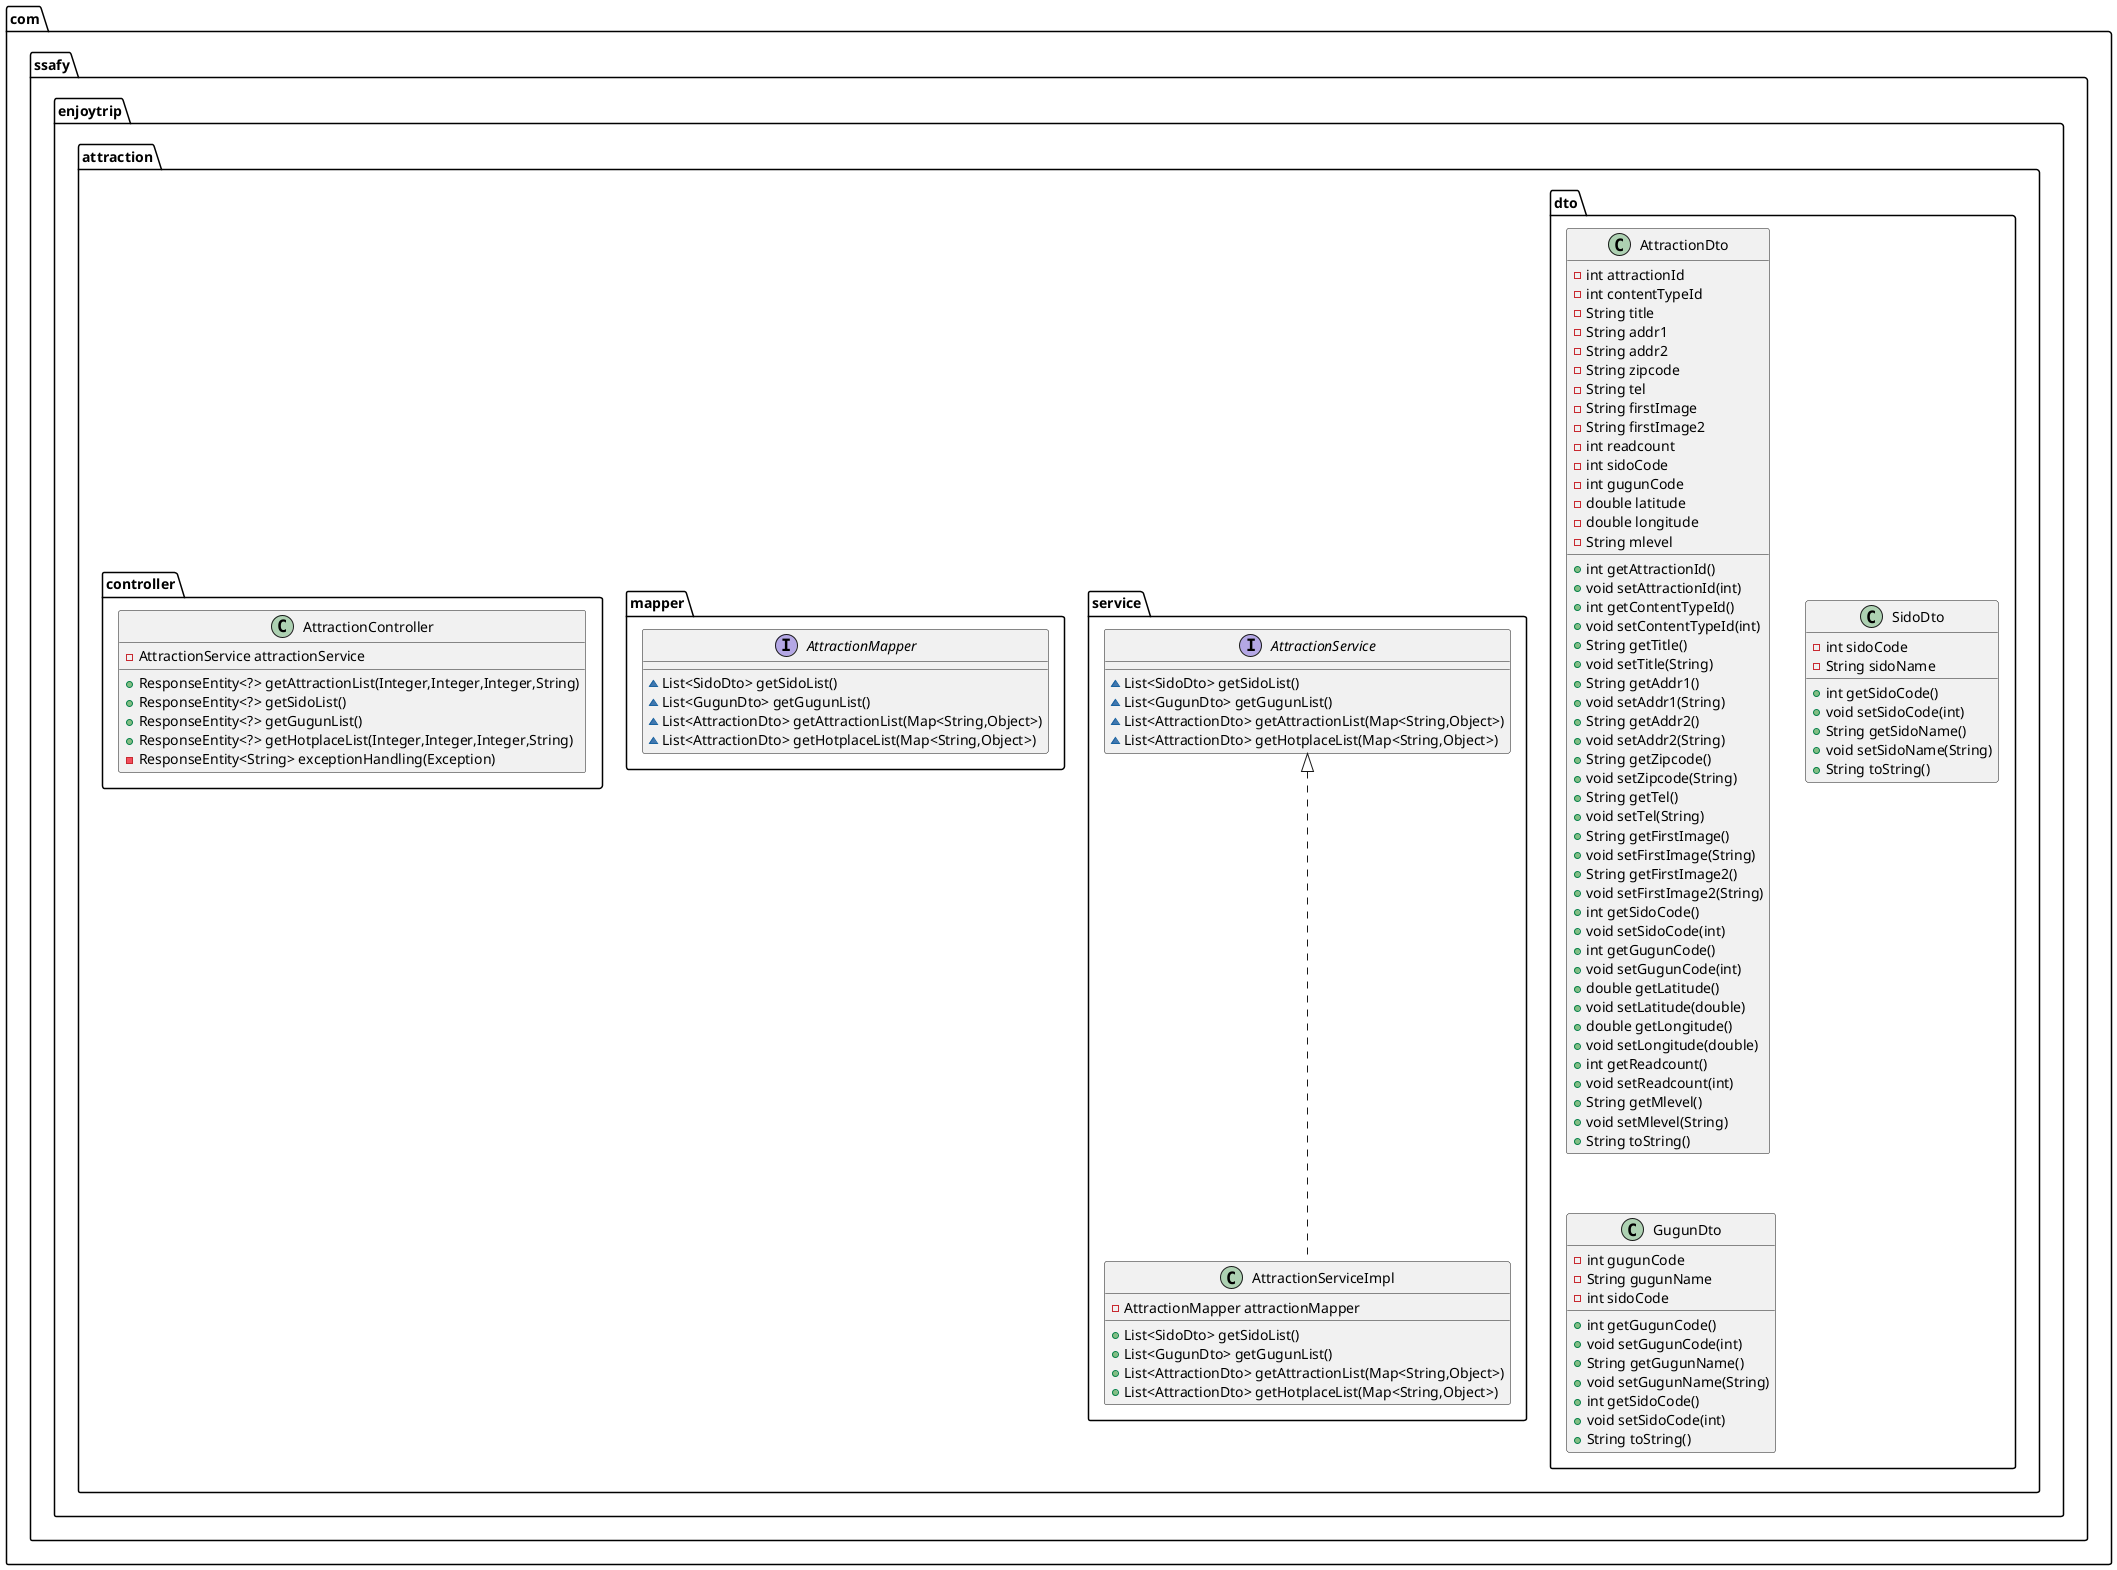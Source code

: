 @startuml
class com.ssafy.enjoytrip.attraction.dto.AttractionDto {
- int attractionId
- int contentTypeId
- String title
- String addr1
- String addr2
- String zipcode
- String tel
- String firstImage
- String firstImage2
- int readcount
- int sidoCode
- int gugunCode
- double latitude
- double longitude
- String mlevel
+ int getAttractionId()
+ void setAttractionId(int)
+ int getContentTypeId()
+ void setContentTypeId(int)
+ String getTitle()
+ void setTitle(String)
+ String getAddr1()
+ void setAddr1(String)
+ String getAddr2()
+ void setAddr2(String)
+ String getZipcode()
+ void setZipcode(String)
+ String getTel()
+ void setTel(String)
+ String getFirstImage()
+ void setFirstImage(String)
+ String getFirstImage2()
+ void setFirstImage2(String)
+ int getSidoCode()
+ void setSidoCode(int)
+ int getGugunCode()
+ void setGugunCode(int)
+ double getLatitude()
+ void setLatitude(double)
+ double getLongitude()
+ void setLongitude(double)
+ int getReadcount()
+ void setReadcount(int)
+ String getMlevel()
+ void setMlevel(String)
+ String toString()
}
class com.ssafy.enjoytrip.attraction.dto.SidoDto {
- int sidoCode
- String sidoName
+ int getSidoCode()
+ void setSidoCode(int)
+ String getSidoName()
+ void setSidoName(String)
+ String toString()
}
interface com.ssafy.enjoytrip.attraction.service.AttractionService {
~ List<SidoDto> getSidoList()
~ List<GugunDto> getGugunList()
~ List<AttractionDto> getAttractionList(Map<String,Object>)
~ List<AttractionDto> getHotplaceList(Map<String,Object>)
}
class com.ssafy.enjoytrip.attraction.service.AttractionServiceImpl {
- AttractionMapper attractionMapper
+ List<SidoDto> getSidoList()
+ List<GugunDto> getGugunList()
+ List<AttractionDto> getAttractionList(Map<String,Object>)
+ List<AttractionDto> getHotplaceList(Map<String,Object>)
}
class com.ssafy.enjoytrip.attraction.dto.GugunDto {
- int gugunCode
- String gugunName
- int sidoCode
+ int getGugunCode()
+ void setGugunCode(int)
+ String getGugunName()
+ void setGugunName(String)
+ int getSidoCode()
+ void setSidoCode(int)
+ String toString()
}
interface com.ssafy.enjoytrip.attraction.mapper.AttractionMapper {
~ List<SidoDto> getSidoList()
~ List<GugunDto> getGugunList()
~ List<AttractionDto> getAttractionList(Map<String,Object>)
~ List<AttractionDto> getHotplaceList(Map<String,Object>)
}
class com.ssafy.enjoytrip.attraction.controller.AttractionController {
- AttractionService attractionService
+ ResponseEntity<?> getAttractionList(Integer,Integer,Integer,String)
+ ResponseEntity<?> getSidoList()
+ ResponseEntity<?> getGugunList()
+ ResponseEntity<?> getHotplaceList(Integer,Integer,Integer,String)
- ResponseEntity<String> exceptionHandling(Exception)
}


com.ssafy.enjoytrip.attraction.service.AttractionService <|.. com.ssafy.enjoytrip.attraction.service.AttractionServiceImpl
@enduml